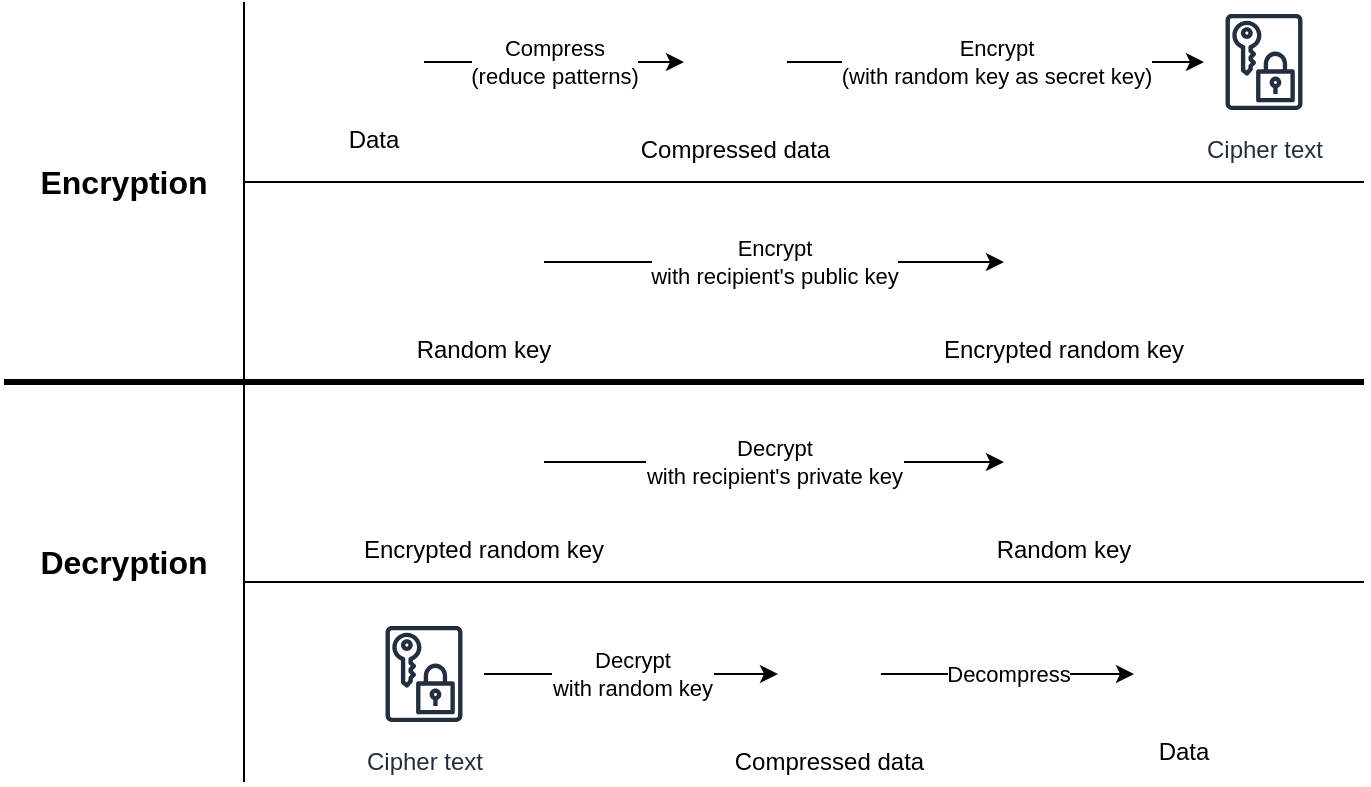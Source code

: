 <mxfile version="13.3.5" type="device"><diagram id="7HsYs9BZfkUDwybIXsWM" name="Page-1"><mxGraphModel dx="922" dy="683" grid="1" gridSize="10" guides="1" tooltips="1" connect="1" arrows="1" fold="1" page="1" pageScale="1" pageWidth="827" pageHeight="1169" math="0" shadow="0"><root><mxCell id="0"/><mxCell id="1" parent="0"/><mxCell id="4heQvmS3dtZRBWXNw5HM-2" value="Cipher text" style="outlineConnect=0;fontColor=#232F3E;gradientColor=none;strokeColor=#232F3E;fillColor=#ffffff;dashed=0;verticalLabelPosition=bottom;verticalAlign=top;align=center;html=1;fontSize=12;fontStyle=0;aspect=fixed;shape=mxgraph.aws4.resourceIcon;resIcon=mxgraph.aws4.data_encryption_key;" vertex="1" parent="1"><mxGeometry x="610" y="10" width="60" height="60" as="geometry"/></mxCell><mxCell id="4heQvmS3dtZRBWXNw5HM-3" value="Encryption" style="text;html=1;strokeColor=none;fillColor=none;align=center;verticalAlign=middle;whiteSpace=wrap;rounded=0;fontStyle=1;fontSize=16;" vertex="1" parent="1"><mxGeometry x="50" y="90" width="40" height="20" as="geometry"/></mxCell><mxCell id="4heQvmS3dtZRBWXNw5HM-5" value="Compress&lt;br&gt;(reduce patterns)" style="endArrow=classic;html=1;" edge="1" parent="1" source="4heQvmS3dtZRBWXNw5HM-16" target="4heQvmS3dtZRBWXNw5HM-9"><mxGeometry width="50" height="50" relative="1" as="geometry"><mxPoint x="220" y="40" as="sourcePoint"/><mxPoint x="320" y="220" as="targetPoint"/></mxGeometry></mxCell><mxCell id="4heQvmS3dtZRBWXNw5HM-9" value="Compressed data" style="shape=image;verticalLabelPosition=bottom;labelBackgroundColor=#ffffff;verticalAlign=top;aspect=fixed;imageAspect=0;image=https://cdn.onlinewebfonts.com/svg/img_513954.png;" vertex="1" parent="1"><mxGeometry x="350" y="10" width="51.46" height="60" as="geometry"/></mxCell><mxCell id="4heQvmS3dtZRBWXNw5HM-15" value="Encrypt&lt;br&gt;(with random key as secret key)" style="endArrow=classic;html=1;" edge="1" parent="1" source="4heQvmS3dtZRBWXNw5HM-9" target="4heQvmS3dtZRBWXNw5HM-2"><mxGeometry width="50" height="50" relative="1" as="geometry"><mxPoint x="480" y="190" as="sourcePoint"/><mxPoint x="530" y="140" as="targetPoint"/></mxGeometry></mxCell><mxCell id="4heQvmS3dtZRBWXNw5HM-16" value="Data" style="shape=image;verticalLabelPosition=bottom;labelBackgroundColor=#ffffff;verticalAlign=top;aspect=fixed;imageAspect=0;image=https://cdns.iconmonstr.com/wp-content/assets/preview/2018/240/iconmonstr-document-thin.png;" vertex="1" parent="1"><mxGeometry x="170" y="15" width="50" height="50" as="geometry"/></mxCell><mxCell id="4heQvmS3dtZRBWXNw5HM-17" value="Random key" style="shape=image;verticalLabelPosition=bottom;labelBackgroundColor=#ffffff;verticalAlign=top;aspect=fixed;imageAspect=0;image=https://icons-for-free.com/iconfiles/png/512/key-131964784882661989.png;" vertex="1" parent="1"><mxGeometry x="220" y="110" width="60" height="60" as="geometry"/></mxCell><mxCell id="4heQvmS3dtZRBWXNw5HM-18" value="Encrypt&lt;br&gt;with recipient's public key" style="endArrow=classic;html=1;" edge="1" parent="1" source="4heQvmS3dtZRBWXNw5HM-17" target="4heQvmS3dtZRBWXNw5HM-20"><mxGeometry width="50" height="50" relative="1" as="geometry"><mxPoint x="280" y="60" as="sourcePoint"/><mxPoint x="500" y="135" as="targetPoint"/></mxGeometry></mxCell><mxCell id="4heQvmS3dtZRBWXNw5HM-20" value="Encrypted random key" style="shape=image;verticalLabelPosition=bottom;labelBackgroundColor=#ffffff;verticalAlign=top;aspect=fixed;imageAspect=0;image=https://icons-for-free.com/iconfiles/png/512/key-131964784882661989.png;" vertex="1" parent="1"><mxGeometry x="510" y="110" width="60" height="60" as="geometry"/></mxCell><mxCell id="4heQvmS3dtZRBWXNw5HM-22" value="Decryption" style="text;html=1;strokeColor=none;fillColor=none;align=center;verticalAlign=middle;whiteSpace=wrap;rounded=0;fontStyle=1;fontSize=16;" vertex="1" parent="1"><mxGeometry x="50" y="280" width="40" height="20" as="geometry"/></mxCell><mxCell id="4heQvmS3dtZRBWXNw5HM-24" value="" style="endArrow=none;html=1;fontSize=16;" edge="1" parent="1"><mxGeometry width="50" height="50" relative="1" as="geometry"><mxPoint x="130" y="200" as="sourcePoint"/><mxPoint x="130" y="10" as="targetPoint"/></mxGeometry></mxCell><mxCell id="4heQvmS3dtZRBWXNw5HM-25" value="" style="endArrow=none;html=1;fontSize=16;" edge="1" parent="1"><mxGeometry width="50" height="50" relative="1" as="geometry"><mxPoint x="130" y="400" as="sourcePoint"/><mxPoint x="130" y="200" as="targetPoint"/></mxGeometry></mxCell><mxCell id="4heQvmS3dtZRBWXNw5HM-27" value="" style="endArrow=none;html=1;fontSize=16;" edge="1" parent="1"><mxGeometry width="50" height="50" relative="1" as="geometry"><mxPoint x="130" y="100" as="sourcePoint"/><mxPoint x="690" y="100" as="targetPoint"/></mxGeometry></mxCell><mxCell id="4heQvmS3dtZRBWXNw5HM-28" value="" style="endArrow=none;html=1;fontSize=16;" edge="1" parent="1"><mxGeometry width="50" height="50" relative="1" as="geometry"><mxPoint x="130" y="300" as="sourcePoint"/><mxPoint x="690" y="300" as="targetPoint"/></mxGeometry></mxCell><mxCell id="4heQvmS3dtZRBWXNw5HM-29" value="Encrypted random key" style="shape=image;verticalLabelPosition=bottom;labelBackgroundColor=#ffffff;verticalAlign=top;aspect=fixed;imageAspect=0;image=https://icons-for-free.com/iconfiles/png/512/key-131964784882661989.png;" vertex="1" parent="1"><mxGeometry x="220" y="210" width="60" height="60" as="geometry"/></mxCell><mxCell id="4heQvmS3dtZRBWXNw5HM-30" value="Decrypt&lt;br&gt;with recipient's private key" style="endArrow=classic;html=1;" edge="1" parent="1" source="4heQvmS3dtZRBWXNw5HM-29" target="4heQvmS3dtZRBWXNw5HM-31"><mxGeometry width="50" height="50" relative="1" as="geometry"><mxPoint x="280" y="160" as="sourcePoint"/><mxPoint x="500" y="235" as="targetPoint"/></mxGeometry></mxCell><mxCell id="4heQvmS3dtZRBWXNw5HM-31" value="Random key" style="shape=image;verticalLabelPosition=bottom;labelBackgroundColor=#ffffff;verticalAlign=top;aspect=fixed;imageAspect=0;image=https://icons-for-free.com/iconfiles/png/512/key-131964784882661989.png;" vertex="1" parent="1"><mxGeometry x="510" y="210" width="60" height="60" as="geometry"/></mxCell><mxCell id="4heQvmS3dtZRBWXNw5HM-38" value="Cipher text" style="outlineConnect=0;fontColor=#232F3E;gradientColor=none;strokeColor=#232F3E;fillColor=#ffffff;dashed=0;verticalLabelPosition=bottom;verticalAlign=top;align=center;html=1;fontSize=12;fontStyle=0;aspect=fixed;shape=mxgraph.aws4.resourceIcon;resIcon=mxgraph.aws4.data_encryption_key;" vertex="1" parent="1"><mxGeometry x="190" y="316" width="60" height="60" as="geometry"/></mxCell><mxCell id="4heQvmS3dtZRBWXNw5HM-39" value="Decrypt&lt;br&gt;with random key" style="endArrow=classic;html=1;entryX=0;entryY=0.5;entryDx=0;entryDy=0;" edge="1" parent="1" source="4heQvmS3dtZRBWXNw5HM-38" target="4heQvmS3dtZRBWXNw5HM-40"><mxGeometry width="50" height="50" relative="1" as="geometry"><mxPoint x="285" y="356" as="sourcePoint"/><mxPoint x="385" y="347" as="targetPoint"/></mxGeometry></mxCell><mxCell id="4heQvmS3dtZRBWXNw5HM-40" value="Compressed data" style="shape=image;verticalLabelPosition=bottom;labelBackgroundColor=#ffffff;verticalAlign=top;aspect=fixed;imageAspect=0;image=https://cdn.onlinewebfonts.com/svg/img_513954.png;" vertex="1" parent="1"><mxGeometry x="397" y="316" width="51.46" height="60" as="geometry"/></mxCell><mxCell id="4heQvmS3dtZRBWXNw5HM-43" value="Data" style="shape=image;verticalLabelPosition=bottom;labelBackgroundColor=#ffffff;verticalAlign=top;aspect=fixed;imageAspect=0;image=https://cdns.iconmonstr.com/wp-content/assets/preview/2018/240/iconmonstr-document-thin.png;" vertex="1" parent="1"><mxGeometry x="575" y="321" width="50" height="50" as="geometry"/></mxCell><mxCell id="4heQvmS3dtZRBWXNw5HM-44" value="Decompress" style="endArrow=classic;html=1;" edge="1" parent="1" source="4heQvmS3dtZRBWXNw5HM-40" target="4heQvmS3dtZRBWXNw5HM-43"><mxGeometry width="50" height="50" relative="1" as="geometry"><mxPoint x="475" y="356" as="sourcePoint"/><mxPoint x="555" y="356" as="targetPoint"/></mxGeometry></mxCell><mxCell id="4heQvmS3dtZRBWXNw5HM-45" value="" style="endArrow=none;html=1;fontSize=16;strokeWidth=3;" edge="1" parent="1"><mxGeometry width="50" height="50" relative="1" as="geometry"><mxPoint x="10" y="200" as="sourcePoint"/><mxPoint x="690" y="200" as="targetPoint"/></mxGeometry></mxCell></root></mxGraphModel></diagram></mxfile>